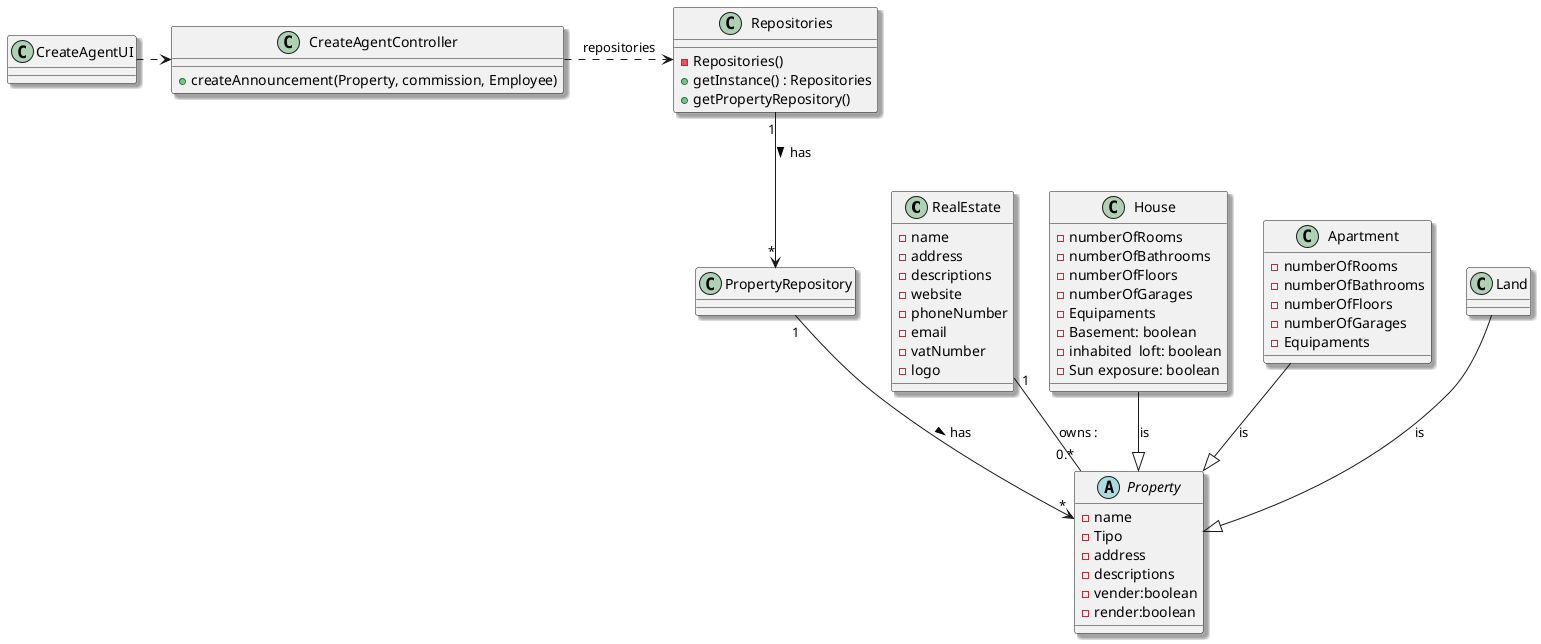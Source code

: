 @startuml
skinparam monochrome false
skinparam packageStyle rectangle
skinparam shadowing true
top to bottom direction

skinparam classAttributeIconSize "2"


class RealEstate {
    - name
    - address
    - descriptions
    - website
    - phoneNumber
    - email
    - vatNumber
    - logo
}
class House{
    - numberOfRooms
    - numberOfBathrooms
    - numberOfFloors
    - numberOfGarages
    - Equipaments
    - Basement: boolean
    - inhabited  loft: boolean
    - Sun exposure: boolean
}
class Apartment{
    - numberOfRooms
    - numberOfBathrooms
    - numberOfFloors
    - numberOfGarages
    - Equipaments

}
class Land{
}
abstract class Property {
    - name
    - Tipo
    - address
    - descriptions
    - vender:boolean
    - render:boolean
}

class Repositories {
    - Repositories()
    + getInstance() : Repositories
    + getPropertyRepository()

}
class CreateAgentUI{
}

class CreateAgentController{
    + createAnnouncement(Property, commission, Employee)
}
class PropertyRepository{

}

CreateAgentUI .> CreateAgentController
CreateAgentController .> Repositories : repositories
Repositories "1" --> "*" PropertyRepository : has >
PropertyRepository "1" --> "*" Property : has >
House  --|>  Property  : is
Apartment  --|>  Property : is
Land  --|>  Property : is
RealEstate "1"--"0.*" Property: owns :


@enduml